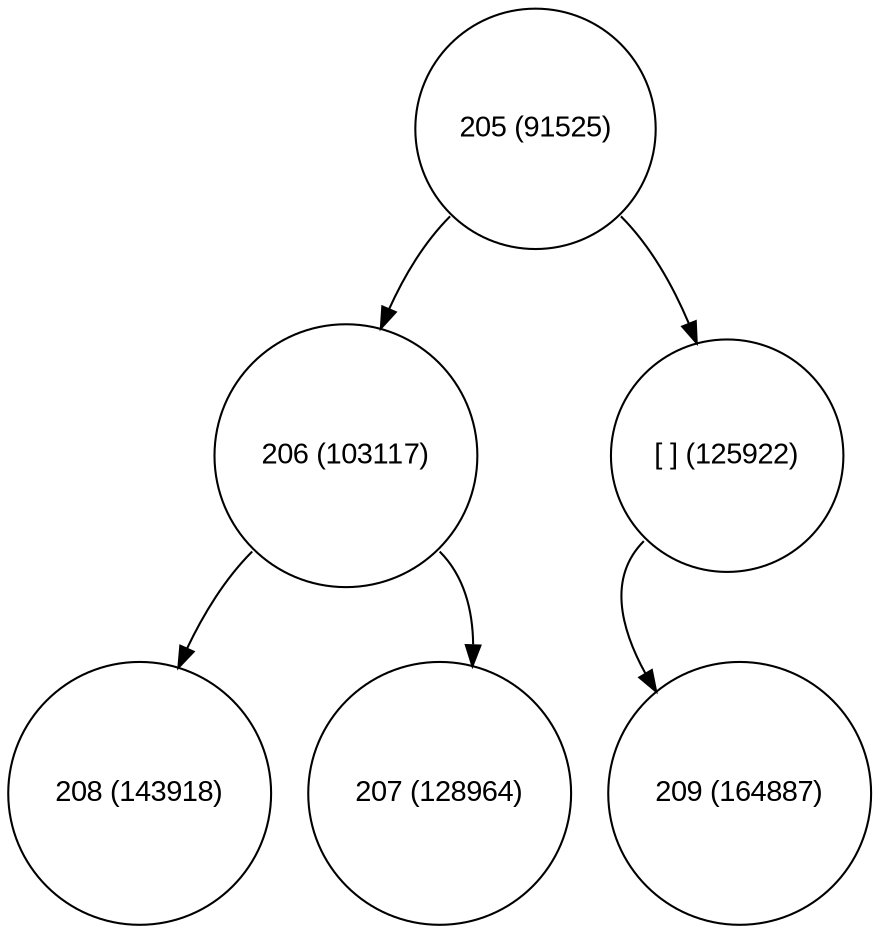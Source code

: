 digraph move_up {
	node [fontname="Arial", shape="circle", width=0.5]; 

	0 [label = "205 (91525)"];
	0:sw -> 1;
	1 [label = "206 (103117)"];
	1:sw -> 3;
	3 [label = "208 (143918)"];
	1:se -> 4;
	4 [label = "207 (128964)"];
	0:se -> 2;
	2 [label = "[ ] (125922)"];
	2:sw -> 5;
	5 [label = "209 (164887)"];
}
